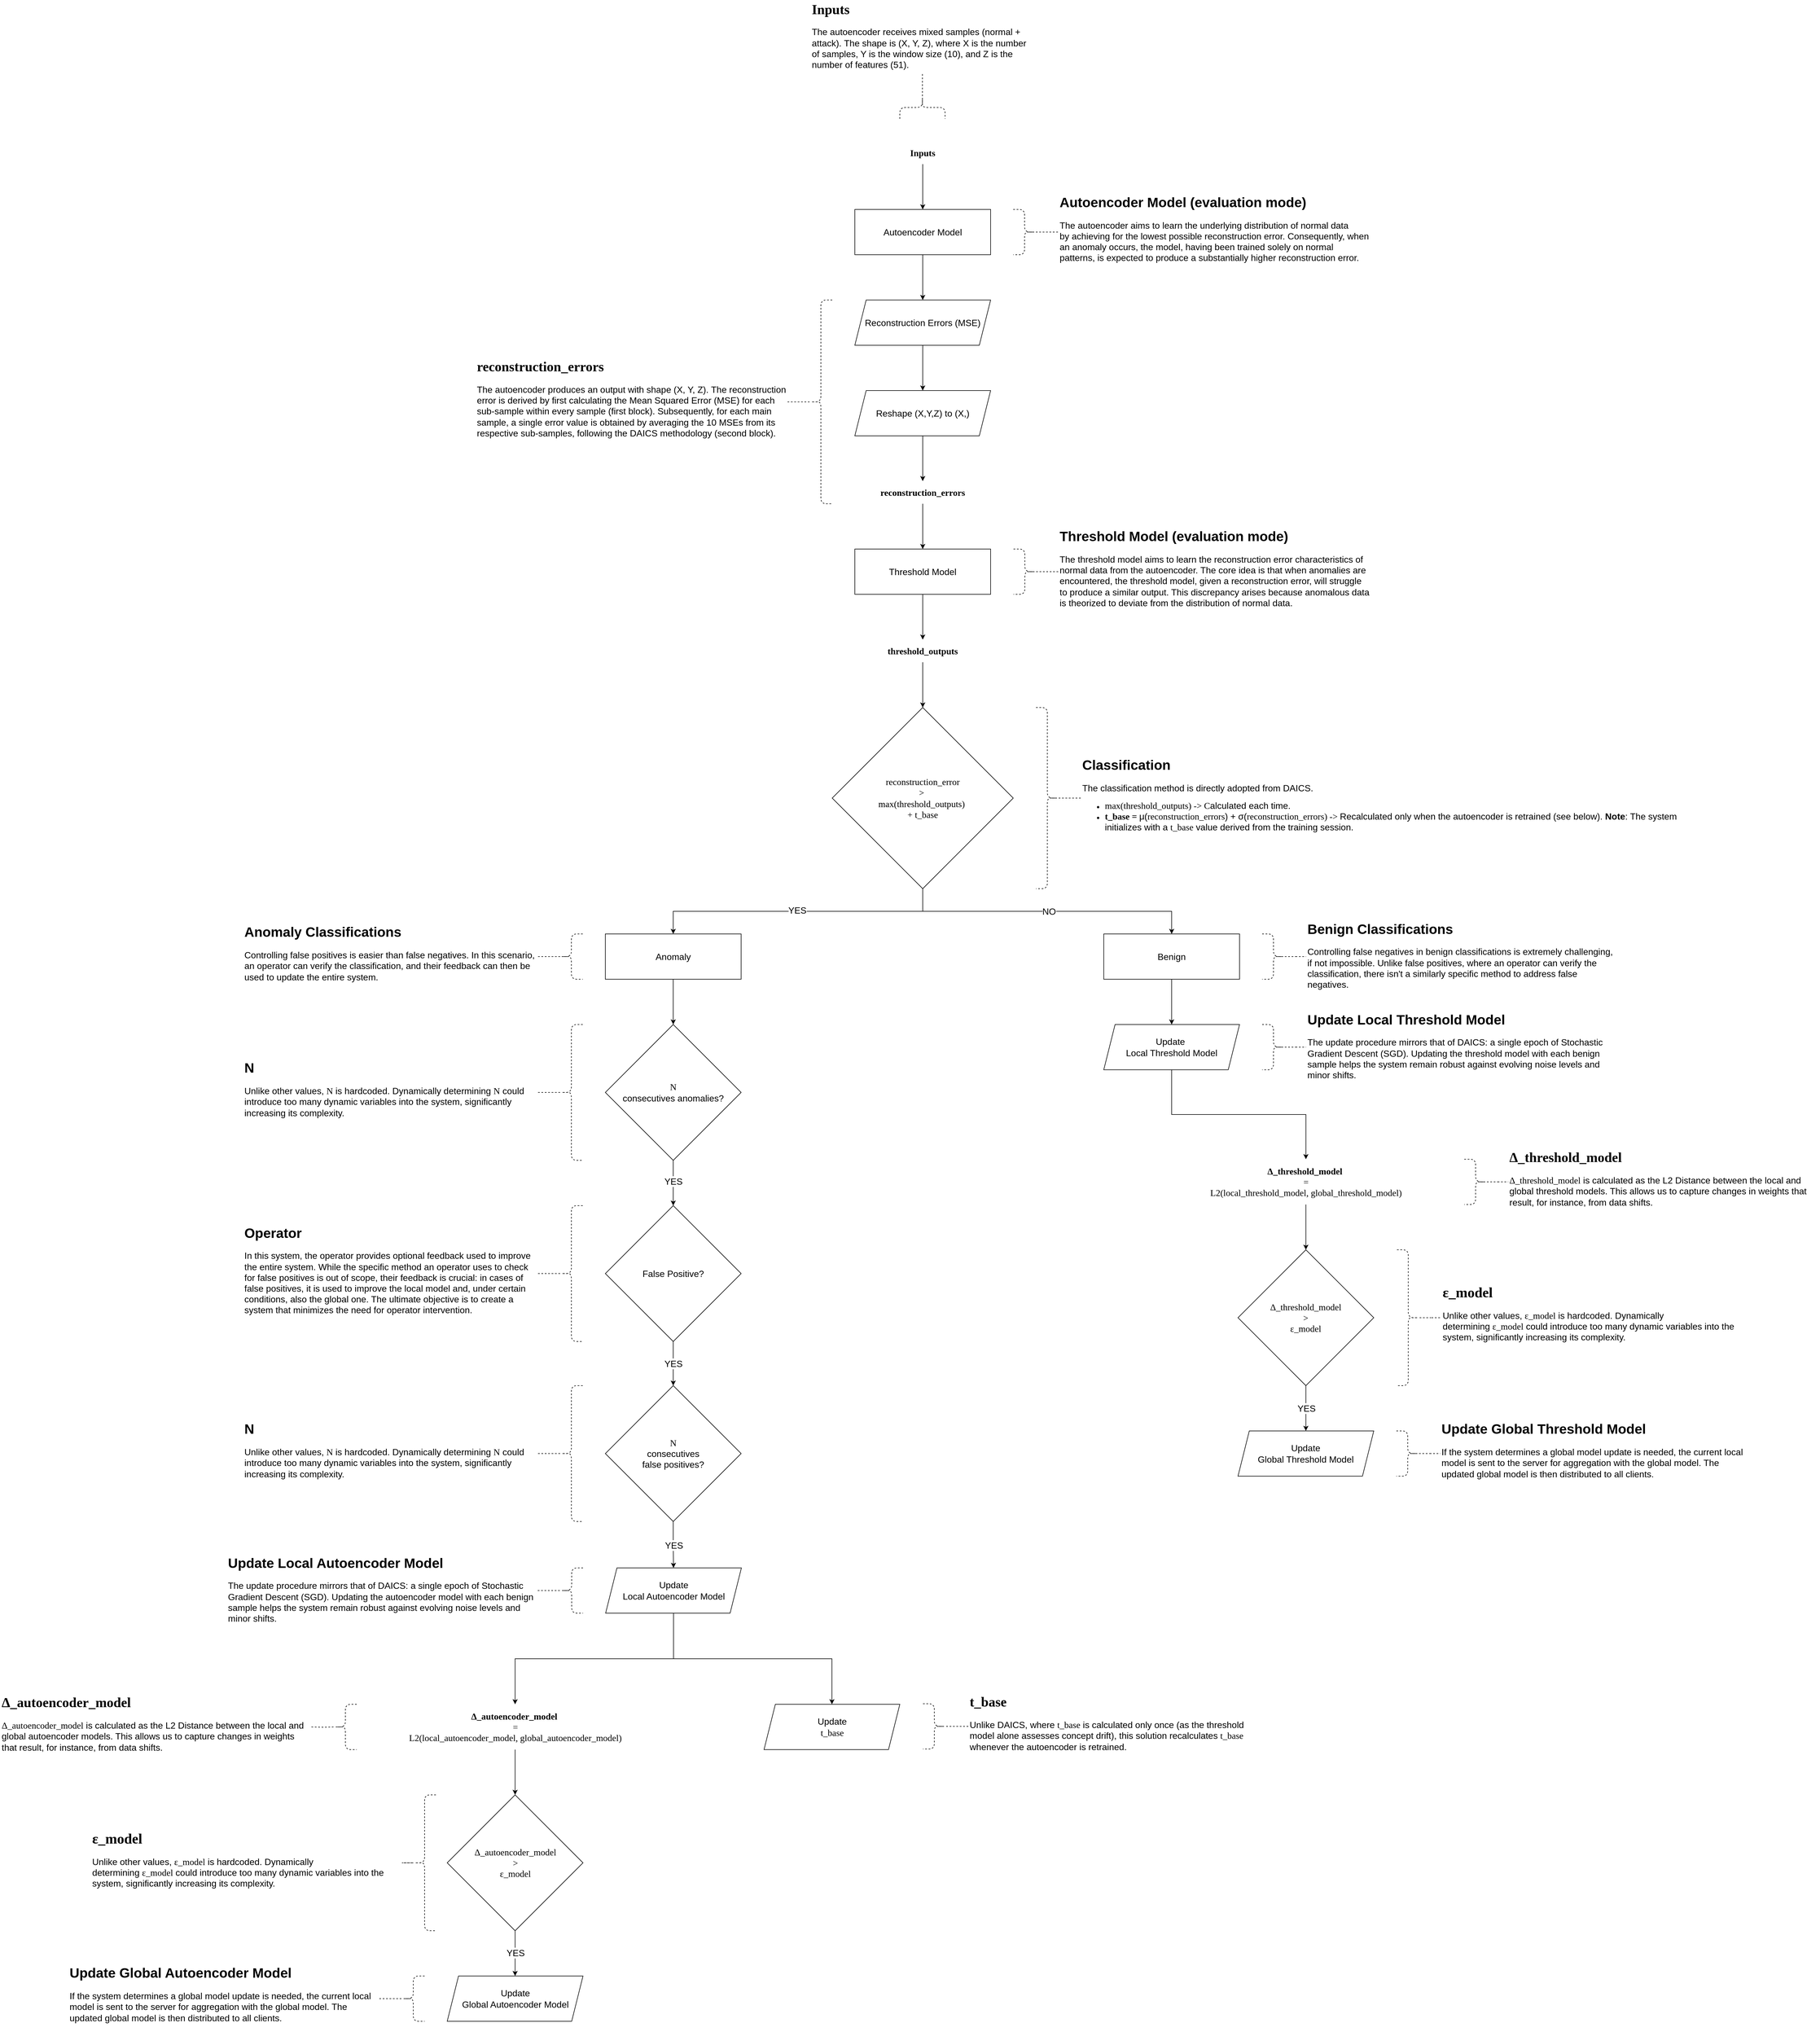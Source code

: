 <mxfile version="26.0.6">
  <diagram name="Page-1" id="iTcKblv_Ajy99_gno5pj">
    <mxGraphModel dx="7167" dy="2373" grid="1" gridSize="10" guides="1" tooltips="1" connect="1" arrows="1" fold="1" page="0" pageScale="1" pageWidth="850" pageHeight="1100" math="0" shadow="0">
      <root>
        <mxCell id="0" />
        <mxCell id="1" parent="0" />
        <mxCell id="DDEnpmRq-jySMfK6d3gm-47" value="" style="edgeStyle=orthogonalEdgeStyle;rounded=0;orthogonalLoop=1;jettySize=auto;html=1;" edge="1" parent="1" source="DDEnpmRq-jySMfK6d3gm-1" target="DDEnpmRq-jySMfK6d3gm-8">
          <mxGeometry relative="1" as="geometry" />
        </mxCell>
        <mxCell id="DDEnpmRq-jySMfK6d3gm-1" value="&lt;font style=&quot;font-size: 16px;&quot;&gt;Autoencoder Model&lt;/font&gt;" style="rounded=0;whiteSpace=wrap;html=1;" vertex="1" parent="1">
          <mxGeometry x="40" y="760" width="240" height="80" as="geometry" />
        </mxCell>
        <mxCell id="DDEnpmRq-jySMfK6d3gm-52" style="edgeStyle=orthogonalEdgeStyle;rounded=0;orthogonalLoop=1;jettySize=auto;html=1;exitX=0.5;exitY=1;exitDx=0;exitDy=0;entryX=0.5;entryY=0;entryDx=0;entryDy=0;" edge="1" parent="1" source="DDEnpmRq-jySMfK6d3gm-2" target="DDEnpmRq-jySMfK6d3gm-22">
          <mxGeometry relative="1" as="geometry" />
        </mxCell>
        <mxCell id="DDEnpmRq-jySMfK6d3gm-2" value="&lt;font style=&quot;font-size: 16px;&quot;&gt;Threshold Model&lt;/font&gt;" style="rounded=0;whiteSpace=wrap;html=1;" vertex="1" parent="1">
          <mxGeometry x="40" y="1360" width="240" height="80" as="geometry" />
        </mxCell>
        <mxCell id="DDEnpmRq-jySMfK6d3gm-3" value="&lt;h1 style=&quot;margin-top: 0px;&quot;&gt;&lt;b style=&quot;font-family: &amp;quot;Lucida Console&amp;quot;; text-align: center;&quot;&gt;&lt;font&gt;reconstruction_errors&lt;/font&gt;&lt;/b&gt;&lt;/h1&gt;&lt;p style=&quot;&quot;&gt;&lt;font style=&quot;font-size: 16px;&quot;&gt;The autoencoder produces an output with shape (X, Y, Z).&amp;nbsp;&lt;/font&gt;&lt;span style=&quot;font-size: 16px; background-color: transparent; color: light-dark(rgb(0, 0, 0), rgb(255, 255, 255));&quot;&gt;The reconstruction error is derived by first calculating the Mean Squared Error (MSE) for each sub-sample within every sample (first block). Subsequently, for each main sample, a single error value is obtained by averaging the 10 MSEs from its respective sub-samples, following the DAICS methodology (second block).&lt;/span&gt;&lt;/p&gt;" style="text;html=1;whiteSpace=wrap;overflow=hidden;rounded=0;verticalAlign=middle;" vertex="1" parent="1">
          <mxGeometry x="-630" y="980" width="550" height="240" as="geometry" />
        </mxCell>
        <mxCell id="DDEnpmRq-jySMfK6d3gm-5" value="&lt;h1 style=&quot;margin-top: 0px;&quot;&gt;Threshold Model (evaluation mode)&lt;/h1&gt;&lt;p style=&quot;&quot;&gt;&lt;font style=&quot;font-size: 16px;&quot;&gt;The threshold model aims to learn the reconstruction error characteristics of normal data from the autoencoder. The core idea is that when anomalies are encountered, the threshold model, given a reconstruction error, will struggle to produce a similar output. This discrepancy arises because anomalous data is theorized to deviate from the distribution of normal data.&lt;/font&gt;&lt;/p&gt;" style="text;html=1;whiteSpace=wrap;overflow=hidden;rounded=0;verticalAlign=middle;" vertex="1" parent="1">
          <mxGeometry x="400" y="1320" width="550" height="160" as="geometry" />
        </mxCell>
        <mxCell id="DDEnpmRq-jySMfK6d3gm-6" value="&lt;h1 style=&quot;margin-top: 0px;&quot;&gt;Autoencoder Model (evaluation mode)&lt;/h1&gt;&lt;p style=&quot;&quot;&gt;&lt;font style=&quot;font-size: 16px;&quot;&gt;The autoencoder aims to learn the underlying distribution of normal data by&amp;nbsp;&lt;/font&gt;&lt;span style=&quot;font-size: 16px; background-color: transparent; color: light-dark(rgb(0, 0, 0), rgb(255, 255, 255));&quot;&gt;achieving&lt;/span&gt;&lt;span style=&quot;font-size: 16px; background-color: transparent; color: light-dark(rgb(0, 0, 0), rgb(255, 255, 255));&quot;&gt;&amp;nbsp;for the lowest possible reconstruction error. Consequently, when an anomaly occurs, the model, having been trained solely on normal patterns, is expected to produce a substantially higher reconstruction error.&lt;/span&gt;&lt;/p&gt;" style="text;html=1;whiteSpace=wrap;overflow=hidden;rounded=0;verticalAlign=middle;" vertex="1" parent="1">
          <mxGeometry x="400" y="720" width="550" height="160" as="geometry" />
        </mxCell>
        <mxCell id="DDEnpmRq-jySMfK6d3gm-55" style="edgeStyle=orthogonalEdgeStyle;rounded=0;orthogonalLoop=1;jettySize=auto;html=1;exitX=0.5;exitY=1;exitDx=0;exitDy=0;entryX=0.5;entryY=0;entryDx=0;entryDy=0;" edge="1" parent="1" source="DDEnpmRq-jySMfK6d3gm-7" target="DDEnpmRq-jySMfK6d3gm-33">
          <mxGeometry relative="1" as="geometry" />
        </mxCell>
        <mxCell id="DDEnpmRq-jySMfK6d3gm-56" value="&lt;font style=&quot;font-size: 16px;&quot;&gt;YES&lt;/font&gt;" style="edgeLabel;html=1;align=center;verticalAlign=middle;resizable=0;points=[];" vertex="1" connectable="0" parent="DDEnpmRq-jySMfK6d3gm-55">
          <mxGeometry x="0.006" y="-2" relative="1" as="geometry">
            <mxPoint as="offset" />
          </mxGeometry>
        </mxCell>
        <mxCell id="DDEnpmRq-jySMfK6d3gm-57" style="edgeStyle=orthogonalEdgeStyle;rounded=0;orthogonalLoop=1;jettySize=auto;html=1;exitX=0.5;exitY=1;exitDx=0;exitDy=0;entryX=0.5;entryY=0;entryDx=0;entryDy=0;" edge="1" parent="1" source="DDEnpmRq-jySMfK6d3gm-7" target="DDEnpmRq-jySMfK6d3gm-32">
          <mxGeometry relative="1" as="geometry" />
        </mxCell>
        <mxCell id="DDEnpmRq-jySMfK6d3gm-59" value="&lt;font style=&quot;font-size: 16px;&quot;&gt;NO&lt;/font&gt;" style="edgeLabel;html=1;align=center;verticalAlign=middle;resizable=0;points=[];" vertex="1" connectable="0" parent="DDEnpmRq-jySMfK6d3gm-57">
          <mxGeometry x="0.011" relative="1" as="geometry">
            <mxPoint as="offset" />
          </mxGeometry>
        </mxCell>
        <mxCell id="DDEnpmRq-jySMfK6d3gm-7" value="&lt;font face=&quot;Lucida Console&quot; style=&quot;font-size: 16px;&quot;&gt;reconstruction_error&lt;/font&gt;&lt;div&gt;&lt;font face=&quot;Lucida Console&quot; style=&quot;font-size: 16px;&quot;&gt;&amp;gt;&amp;nbsp;&lt;/font&gt;&lt;/div&gt;&lt;div&gt;&lt;font face=&quot;Lucida Console&quot; style=&quot;font-size: 16px;&quot;&gt;max(threshold_outputs)&amp;nbsp;&lt;/font&gt;&lt;/div&gt;&lt;div&gt;&lt;font face=&quot;Lucida Console&quot; style=&quot;font-size: 16px;&quot;&gt;+ t_base&lt;/font&gt;&lt;/div&gt;" style="rhombus;whiteSpace=wrap;html=1;" vertex="1" parent="1">
          <mxGeometry y="1640" width="320" height="320" as="geometry" />
        </mxCell>
        <mxCell id="DDEnpmRq-jySMfK6d3gm-48" value="" style="edgeStyle=orthogonalEdgeStyle;rounded=0;orthogonalLoop=1;jettySize=auto;html=1;" edge="1" parent="1" source="DDEnpmRq-jySMfK6d3gm-8" target="DDEnpmRq-jySMfK6d3gm-19">
          <mxGeometry relative="1" as="geometry" />
        </mxCell>
        <mxCell id="DDEnpmRq-jySMfK6d3gm-8" value="&lt;font style=&quot;font-size: 16px;&quot;&gt;Reconstruction Errors (MSE)&lt;/font&gt;" style="shape=parallelogram;perimeter=parallelogramPerimeter;whiteSpace=wrap;html=1;fixedSize=1;" vertex="1" parent="1">
          <mxGeometry x="40" y="920" width="240" height="80" as="geometry" />
        </mxCell>
        <mxCell id="DDEnpmRq-jySMfK6d3gm-10" value="&lt;h1 style=&quot;margin-top: 0px;&quot;&gt;&lt;b style=&quot;font-family: &amp;quot;Lucida Console&amp;quot;; text-align: center;&quot;&gt;&lt;font&gt;Inputs&lt;/font&gt;&lt;/b&gt;&lt;/h1&gt;&lt;p style=&quot;&quot;&gt;&lt;font style=&quot;font-size: 16px;&quot;&gt;The autoencoder receives mixed samples (normal + attack).&amp;nbsp;&lt;/font&gt;&lt;span style=&quot;font-size: 16px; background-color: transparent; color: light-dark(rgb(0, 0, 0), rgb(255, 255, 255));&quot;&gt;The shape is (X, Y, Z), where X is the number of samples, Y is the window size (10), and Z is the number of features (51).&lt;/span&gt;&lt;/p&gt;" style="text;html=1;whiteSpace=wrap;overflow=hidden;rounded=0;verticalAlign=middle;" vertex="1" parent="1">
          <mxGeometry x="-38" y="390" width="395" height="129.87" as="geometry" />
        </mxCell>
        <mxCell id="DDEnpmRq-jySMfK6d3gm-46" value="" style="edgeStyle=orthogonalEdgeStyle;rounded=0;orthogonalLoop=1;jettySize=auto;html=1;" edge="1" parent="1" source="DDEnpmRq-jySMfK6d3gm-12" target="DDEnpmRq-jySMfK6d3gm-1">
          <mxGeometry relative="1" as="geometry" />
        </mxCell>
        <mxCell id="DDEnpmRq-jySMfK6d3gm-12" value="&lt;font face=&quot;Lucida Console&quot; style=&quot;font-size: 16px;&quot;&gt;&lt;b&gt;Inputs&lt;/b&gt;&lt;/font&gt;" style="text;html=1;align=center;verticalAlign=middle;whiteSpace=wrap;rounded=0;" vertex="1" parent="1">
          <mxGeometry x="40" y="640" width="240" height="40" as="geometry" />
        </mxCell>
        <mxCell id="DDEnpmRq-jySMfK6d3gm-49" value="" style="edgeStyle=orthogonalEdgeStyle;rounded=0;orthogonalLoop=1;jettySize=auto;html=1;" edge="1" parent="1" source="DDEnpmRq-jySMfK6d3gm-19" target="DDEnpmRq-jySMfK6d3gm-23">
          <mxGeometry relative="1" as="geometry" />
        </mxCell>
        <mxCell id="DDEnpmRq-jySMfK6d3gm-19" value="&lt;font style=&quot;font-size: 16px;&quot;&gt;Reshape (X,Y,Z) to (X,)&lt;/font&gt;" style="shape=parallelogram;perimeter=parallelogramPerimeter;whiteSpace=wrap;html=1;fixedSize=1;" vertex="1" parent="1">
          <mxGeometry x="40" y="1080" width="240" height="80" as="geometry" />
        </mxCell>
        <mxCell id="DDEnpmRq-jySMfK6d3gm-54" style="edgeStyle=orthogonalEdgeStyle;rounded=0;orthogonalLoop=1;jettySize=auto;html=1;exitX=0.5;exitY=1;exitDx=0;exitDy=0;" edge="1" parent="1" source="DDEnpmRq-jySMfK6d3gm-22">
          <mxGeometry relative="1" as="geometry">
            <mxPoint x="160" y="1640" as="targetPoint" />
          </mxGeometry>
        </mxCell>
        <mxCell id="DDEnpmRq-jySMfK6d3gm-22" value="&lt;font face=&quot;Lucida Console&quot; style=&quot;font-size: 16px;&quot;&gt;&lt;b&gt;threshold_outputs&lt;/b&gt;&lt;/font&gt;" style="text;html=1;align=center;verticalAlign=middle;whiteSpace=wrap;rounded=0;" vertex="1" parent="1">
          <mxGeometry x="40" y="1520" width="240" height="40" as="geometry" />
        </mxCell>
        <mxCell id="DDEnpmRq-jySMfK6d3gm-51" style="edgeStyle=orthogonalEdgeStyle;rounded=0;orthogonalLoop=1;jettySize=auto;html=1;exitX=0.5;exitY=1;exitDx=0;exitDy=0;entryX=0.5;entryY=0;entryDx=0;entryDy=0;" edge="1" parent="1" source="DDEnpmRq-jySMfK6d3gm-23" target="DDEnpmRq-jySMfK6d3gm-2">
          <mxGeometry relative="1" as="geometry" />
        </mxCell>
        <mxCell id="DDEnpmRq-jySMfK6d3gm-23" value="&lt;font face=&quot;Lucida Console&quot; style=&quot;font-size: 16px;&quot;&gt;&lt;b&gt;reconstruction_errors&lt;/b&gt;&lt;/font&gt;" style="text;html=1;align=center;verticalAlign=middle;whiteSpace=wrap;rounded=0;" vertex="1" parent="1">
          <mxGeometry x="40" y="1240" width="240" height="40" as="geometry" />
        </mxCell>
        <mxCell id="DDEnpmRq-jySMfK6d3gm-60" value="" style="edgeStyle=orthogonalEdgeStyle;rounded=0;orthogonalLoop=1;jettySize=auto;html=1;" edge="1" parent="1" source="DDEnpmRq-jySMfK6d3gm-32" target="DDEnpmRq-jySMfK6d3gm-42">
          <mxGeometry relative="1" as="geometry" />
        </mxCell>
        <mxCell id="DDEnpmRq-jySMfK6d3gm-32" value="&lt;font style=&quot;font-size: 16px;&quot;&gt;Benign&lt;/font&gt;" style="rounded=0;whiteSpace=wrap;html=1;" vertex="1" parent="1">
          <mxGeometry x="480" y="2040" width="240" height="80" as="geometry" />
        </mxCell>
        <mxCell id="DDEnpmRq-jySMfK6d3gm-68" value="" style="edgeStyle=orthogonalEdgeStyle;rounded=0;orthogonalLoop=1;jettySize=auto;html=1;" edge="1" parent="1" source="DDEnpmRq-jySMfK6d3gm-33" target="DDEnpmRq-jySMfK6d3gm-65">
          <mxGeometry relative="1" as="geometry" />
        </mxCell>
        <mxCell id="DDEnpmRq-jySMfK6d3gm-33" value="&lt;font style=&quot;font-size: 16px;&quot;&gt;Anomaly&lt;/font&gt;" style="rounded=0;whiteSpace=wrap;html=1;" vertex="1" parent="1">
          <mxGeometry x="-401" y="2040" width="240" height="80" as="geometry" />
        </mxCell>
        <mxCell id="DDEnpmRq-jySMfK6d3gm-63" value="" style="edgeStyle=orthogonalEdgeStyle;rounded=0;orthogonalLoop=1;jettySize=auto;html=1;" edge="1" parent="1" source="DDEnpmRq-jySMfK6d3gm-38" target="DDEnpmRq-jySMfK6d3gm-45">
          <mxGeometry relative="1" as="geometry" />
        </mxCell>
        <mxCell id="DDEnpmRq-jySMfK6d3gm-64" value="&lt;font style=&quot;font-size: 16px;&quot;&gt;YES&lt;/font&gt;" style="edgeLabel;html=1;align=center;verticalAlign=middle;resizable=0;points=[];" vertex="1" connectable="0" parent="DDEnpmRq-jySMfK6d3gm-63">
          <mxGeometry x="0.005" relative="1" as="geometry">
            <mxPoint as="offset" />
          </mxGeometry>
        </mxCell>
        <mxCell id="DDEnpmRq-jySMfK6d3gm-38" value="&lt;span style=&quot;font-size: 16px;&quot;&gt;&lt;font face=&quot;Lucida Console&quot;&gt;Δ_threshold_model&lt;/font&gt;&lt;/span&gt;&lt;div&gt;&lt;span style=&quot;font-size: 16px;&quot;&gt;&lt;font face=&quot;Lucida Console&quot;&gt;&amp;gt;&lt;/font&gt;&lt;/span&gt;&lt;div&gt;&lt;span style=&quot;font-size: 16px;&quot;&gt;&lt;font face=&quot;Lucida Console&quot;&gt;ε_model&lt;/font&gt;&lt;/span&gt;&lt;/div&gt;&lt;/div&gt;" style="rhombus;whiteSpace=wrap;html=1;" vertex="1" parent="1">
          <mxGeometry x="717.25" y="2598" width="240" height="240" as="geometry" />
        </mxCell>
        <mxCell id="DDEnpmRq-jySMfK6d3gm-61" value="" style="edgeStyle=orthogonalEdgeStyle;rounded=0;orthogonalLoop=1;jettySize=auto;html=1;" edge="1" parent="1" source="DDEnpmRq-jySMfK6d3gm-42" target="DDEnpmRq-jySMfK6d3gm-44">
          <mxGeometry relative="1" as="geometry" />
        </mxCell>
        <mxCell id="DDEnpmRq-jySMfK6d3gm-42" value="&lt;font style=&quot;font-size: 16px;&quot;&gt;Update&amp;nbsp;&lt;/font&gt;&lt;div&gt;&lt;font style=&quot;font-size: 16px;&quot;&gt;Local Threshold Model&lt;/font&gt;&lt;/div&gt;" style="shape=parallelogram;perimeter=parallelogramPerimeter;whiteSpace=wrap;html=1;fixedSize=1;" vertex="1" parent="1">
          <mxGeometry x="480" y="2200" width="240" height="80" as="geometry" />
        </mxCell>
        <mxCell id="DDEnpmRq-jySMfK6d3gm-62" value="" style="edgeStyle=orthogonalEdgeStyle;rounded=0;orthogonalLoop=1;jettySize=auto;html=1;" edge="1" parent="1" source="DDEnpmRq-jySMfK6d3gm-44" target="DDEnpmRq-jySMfK6d3gm-38">
          <mxGeometry relative="1" as="geometry" />
        </mxCell>
        <mxCell id="DDEnpmRq-jySMfK6d3gm-44" value="&lt;span style=&quot;font-family: &amp;quot;Lucida Console&amp;quot;; font-size: 16px;&quot;&gt;&lt;b&gt;Δ_threshold_model&lt;/b&gt;&amp;nbsp;&lt;/span&gt;&lt;div&gt;&lt;span style=&quot;font-family: &amp;quot;Lucida Console&amp;quot;; font-size: 16px;&quot;&gt;=&lt;/span&gt;&lt;/div&gt;&lt;div&gt;&lt;span style=&quot;font-family: &amp;quot;Lucida Console&amp;quot;; font-size: 16px;&quot;&gt;L2(local_threshold_model, global_threshold_model)&lt;/span&gt;&lt;/div&gt;" style="text;html=1;align=center;verticalAlign=middle;whiteSpace=wrap;rounded=0;" vertex="1" parent="1">
          <mxGeometry x="599.75" y="2438" width="475" height="80" as="geometry" />
        </mxCell>
        <mxCell id="DDEnpmRq-jySMfK6d3gm-45" value="&lt;font style=&quot;font-size: 16px;&quot;&gt;Update&lt;/font&gt;&lt;div&gt;&lt;font style=&quot;font-size: 16px;&quot;&gt;Global Threshold Model&lt;/font&gt;&lt;/div&gt;" style="shape=parallelogram;perimeter=parallelogramPerimeter;whiteSpace=wrap;html=1;fixedSize=1;" vertex="1" parent="1">
          <mxGeometry x="717.25" y="2918" width="240" height="80" as="geometry" />
        </mxCell>
        <mxCell id="DDEnpmRq-jySMfK6d3gm-69" value="" style="edgeStyle=orthogonalEdgeStyle;rounded=0;orthogonalLoop=1;jettySize=auto;html=1;" edge="1" parent="1" source="DDEnpmRq-jySMfK6d3gm-65" target="DDEnpmRq-jySMfK6d3gm-66">
          <mxGeometry relative="1" as="geometry" />
        </mxCell>
        <mxCell id="DDEnpmRq-jySMfK6d3gm-89" value="&lt;font style=&quot;font-size: 16px;&quot;&gt;YES&lt;/font&gt;" style="edgeLabel;html=1;align=center;verticalAlign=middle;resizable=0;points=[];" vertex="1" connectable="0" parent="DDEnpmRq-jySMfK6d3gm-69">
          <mxGeometry x="-0.09" relative="1" as="geometry">
            <mxPoint as="offset" />
          </mxGeometry>
        </mxCell>
        <mxCell id="DDEnpmRq-jySMfK6d3gm-65" value="&lt;span style=&quot;font-size: 16px;&quot;&gt;&lt;font face=&quot;Lucida Console&quot;&gt;N&lt;/font&gt;&lt;/span&gt;&lt;div&gt;&lt;span style=&quot;font-size: 16px;&quot;&gt;&lt;font face=&quot;Helvetica&quot;&gt;consecutives anomalies?&lt;/font&gt;&lt;/span&gt;&lt;/div&gt;" style="rhombus;whiteSpace=wrap;html=1;" vertex="1" parent="1">
          <mxGeometry x="-401" y="2200" width="240" height="240" as="geometry" />
        </mxCell>
        <mxCell id="DDEnpmRq-jySMfK6d3gm-199" value="" style="edgeStyle=orthogonalEdgeStyle;rounded=0;orthogonalLoop=1;jettySize=auto;html=1;" edge="1" parent="1" source="DDEnpmRq-jySMfK6d3gm-66" target="DDEnpmRq-jySMfK6d3gm-198">
          <mxGeometry relative="1" as="geometry" />
        </mxCell>
        <mxCell id="DDEnpmRq-jySMfK6d3gm-200" value="&lt;font style=&quot;font-size: 16px;&quot;&gt;YES&lt;/font&gt;" style="edgeLabel;html=1;align=center;verticalAlign=middle;resizable=0;points=[];" vertex="1" connectable="0" parent="DDEnpmRq-jySMfK6d3gm-199">
          <mxGeometry x="-0.006" relative="1" as="geometry">
            <mxPoint as="offset" />
          </mxGeometry>
        </mxCell>
        <mxCell id="DDEnpmRq-jySMfK6d3gm-66" value="&lt;span style=&quot;font-size: 16px;&quot;&gt;False Positive?&lt;/span&gt;" style="rhombus;whiteSpace=wrap;html=1;" vertex="1" parent="1">
          <mxGeometry x="-401" y="2520" width="240" height="240" as="geometry" />
        </mxCell>
        <mxCell id="DDEnpmRq-jySMfK6d3gm-79" value="" style="edgeStyle=orthogonalEdgeStyle;rounded=0;orthogonalLoop=1;jettySize=auto;html=1;dashed=1;endArrow=none;endFill=0;" edge="1" parent="1" source="DDEnpmRq-jySMfK6d3gm-67" target="DDEnpmRq-jySMfK6d3gm-70">
          <mxGeometry relative="1" as="geometry" />
        </mxCell>
        <mxCell id="DDEnpmRq-jySMfK6d3gm-67" value="" style="shape=curlyBracket;whiteSpace=wrap;html=1;rounded=1;labelPosition=left;verticalLabelPosition=middle;align=right;verticalAlign=middle;dashed=1;" vertex="1" parent="1">
          <mxGeometry x="-481" y="2520" width="40" height="240" as="geometry" />
        </mxCell>
        <mxCell id="DDEnpmRq-jySMfK6d3gm-70" value="&lt;h1 style=&quot;margin-top: 0px;&quot;&gt;Operator&lt;/h1&gt;&lt;p style=&quot;&quot;&gt;&lt;span style=&quot;font-size: 16px;&quot;&gt;In this system, the operator provides optional feedback used to improve the entire system. While the specific method an operator uses to check for false positives is out of scope, their feedback is crucial: in cases of false positives, it is used to improve the local model and, under certain conditions, also the global one. The ultimate objective is to create a system that minimizes the need for operator intervention.&lt;/span&gt;&lt;/p&gt;" style="text;html=1;align=left;verticalAlign=middle;whiteSpace=wrap;rounded=0;" vertex="1" parent="1">
          <mxGeometry x="-1041" y="2520" width="520" height="240" as="geometry" />
        </mxCell>
        <mxCell id="DDEnpmRq-jySMfK6d3gm-85" value="" style="edgeStyle=orthogonalEdgeStyle;rounded=0;orthogonalLoop=1;jettySize=auto;html=1;" edge="1" parent="1" source="DDEnpmRq-jySMfK6d3gm-71" target="DDEnpmRq-jySMfK6d3gm-81">
          <mxGeometry relative="1" as="geometry" />
        </mxCell>
        <mxCell id="DDEnpmRq-jySMfK6d3gm-190" style="edgeStyle=orthogonalEdgeStyle;rounded=0;orthogonalLoop=1;jettySize=auto;html=1;exitX=0.5;exitY=1;exitDx=0;exitDy=0;" edge="1" parent="1" source="DDEnpmRq-jySMfK6d3gm-71" target="DDEnpmRq-jySMfK6d3gm-191">
          <mxGeometry relative="1" as="geometry">
            <mxPoint x="-0.5" y="3401" as="targetPoint" />
          </mxGeometry>
        </mxCell>
        <mxCell id="DDEnpmRq-jySMfK6d3gm-71" value="&lt;font style=&quot;font-size: 16px;&quot;&gt;Update&lt;/font&gt;&lt;div&gt;&lt;font style=&quot;font-size: 16px;&quot;&gt;Local Autoencoder Model&lt;/font&gt;&lt;/div&gt;" style="shape=parallelogram;perimeter=parallelogramPerimeter;whiteSpace=wrap;html=1;fixedSize=1;" vertex="1" parent="1">
          <mxGeometry x="-400.5" y="3160" width="240" height="80" as="geometry" />
        </mxCell>
        <mxCell id="DDEnpmRq-jySMfK6d3gm-76" value="" style="edgeStyle=orthogonalEdgeStyle;rounded=0;orthogonalLoop=1;jettySize=auto;html=1;strokeColor=default;dashed=1;endArrow=none;endFill=0;" edge="1" parent="1" source="DDEnpmRq-jySMfK6d3gm-72" target="DDEnpmRq-jySMfK6d3gm-3">
          <mxGeometry relative="1" as="geometry" />
        </mxCell>
        <mxCell id="DDEnpmRq-jySMfK6d3gm-72" value="" style="shape=curlyBracket;whiteSpace=wrap;html=1;rounded=1;labelPosition=left;verticalLabelPosition=middle;align=right;verticalAlign=middle;dashed=1;" vertex="1" parent="1">
          <mxGeometry x="-40" y="920" width="40" height="360" as="geometry" />
        </mxCell>
        <mxCell id="DDEnpmRq-jySMfK6d3gm-77" value="" style="edgeStyle=orthogonalEdgeStyle;rounded=0;orthogonalLoop=1;jettySize=auto;html=1;endArrow=none;endFill=0;dashed=1;" edge="1" parent="1" source="DDEnpmRq-jySMfK6d3gm-73" target="DDEnpmRq-jySMfK6d3gm-6">
          <mxGeometry relative="1" as="geometry" />
        </mxCell>
        <mxCell id="DDEnpmRq-jySMfK6d3gm-73" value="" style="shape=curlyBracket;whiteSpace=wrap;html=1;rounded=1;flipH=1;labelPosition=right;verticalLabelPosition=middle;align=left;verticalAlign=middle;dashed=1;" vertex="1" parent="1">
          <mxGeometry x="320" y="760" width="40" height="80" as="geometry" />
        </mxCell>
        <mxCell id="DDEnpmRq-jySMfK6d3gm-78" value="" style="edgeStyle=orthogonalEdgeStyle;rounded=0;orthogonalLoop=1;jettySize=auto;html=1;dashed=1;endArrow=none;endFill=0;" edge="1" parent="1" source="DDEnpmRq-jySMfK6d3gm-74" target="DDEnpmRq-jySMfK6d3gm-5">
          <mxGeometry relative="1" as="geometry" />
        </mxCell>
        <mxCell id="DDEnpmRq-jySMfK6d3gm-74" value="" style="shape=curlyBracket;whiteSpace=wrap;html=1;rounded=1;flipH=1;labelPosition=right;verticalLabelPosition=middle;align=left;verticalAlign=middle;dashed=1;" vertex="1" parent="1">
          <mxGeometry x="320.5" y="1360" width="40" height="80" as="geometry" />
        </mxCell>
        <mxCell id="DDEnpmRq-jySMfK6d3gm-80" value="" style="edgeStyle=orthogonalEdgeStyle;rounded=0;orthogonalLoop=1;jettySize=auto;html=1;endArrow=none;endFill=0;dashed=1;" edge="1" parent="1" source="DDEnpmRq-jySMfK6d3gm-75" target="DDEnpmRq-jySMfK6d3gm-10">
          <mxGeometry relative="1" as="geometry" />
        </mxCell>
        <mxCell id="DDEnpmRq-jySMfK6d3gm-75" value="" style="shape=curlyBracket;whiteSpace=wrap;html=1;rounded=1;flipH=1;labelPosition=right;verticalLabelPosition=middle;align=left;verticalAlign=middle;direction=south;dashed=1;" vertex="1" parent="1">
          <mxGeometry x="119.5" y="559.87" width="80" height="40" as="geometry" />
        </mxCell>
        <mxCell id="DDEnpmRq-jySMfK6d3gm-86" value="" style="edgeStyle=orthogonalEdgeStyle;rounded=0;orthogonalLoop=1;jettySize=auto;html=1;" edge="1" parent="1" source="DDEnpmRq-jySMfK6d3gm-81" target="DDEnpmRq-jySMfK6d3gm-82">
          <mxGeometry relative="1" as="geometry" />
        </mxCell>
        <mxCell id="DDEnpmRq-jySMfK6d3gm-81" value="&lt;span style=&quot;font-family: &amp;quot;Lucida Console&amp;quot;; font-size: 16px;&quot;&gt;&lt;b&gt;Δ_autoencoder_model&lt;/b&gt;&amp;nbsp;&lt;/span&gt;&lt;div&gt;&lt;span style=&quot;font-family: &amp;quot;Lucida Console&amp;quot;; font-size: 16px;&quot;&gt;=&lt;/span&gt;&lt;/div&gt;&lt;div&gt;&lt;span style=&quot;font-family: &amp;quot;Lucida Console&amp;quot;; font-size: 16px;&quot;&gt;L2(local_autoencoder_model, global_autoencoder_model)&lt;/span&gt;&lt;/div&gt;" style="text;html=1;align=center;verticalAlign=middle;whiteSpace=wrap;rounded=0;" vertex="1" parent="1">
          <mxGeometry x="-840.5" y="3401" width="560" height="80" as="geometry" />
        </mxCell>
        <mxCell id="DDEnpmRq-jySMfK6d3gm-87" value="" style="edgeStyle=orthogonalEdgeStyle;rounded=0;orthogonalLoop=1;jettySize=auto;html=1;" edge="1" parent="1" source="DDEnpmRq-jySMfK6d3gm-82" target="DDEnpmRq-jySMfK6d3gm-83">
          <mxGeometry relative="1" as="geometry" />
        </mxCell>
        <mxCell id="DDEnpmRq-jySMfK6d3gm-88" value="&lt;font style=&quot;font-size: 16px;&quot;&gt;YES&lt;/font&gt;" style="edgeLabel;html=1;align=center;verticalAlign=middle;resizable=0;points=[];" vertex="1" connectable="0" parent="DDEnpmRq-jySMfK6d3gm-87">
          <mxGeometry x="-0.019" relative="1" as="geometry">
            <mxPoint as="offset" />
          </mxGeometry>
        </mxCell>
        <mxCell id="DDEnpmRq-jySMfK6d3gm-82" value="&lt;span style=&quot;font-size: 16px;&quot;&gt;&lt;font face=&quot;Lucida Console&quot;&gt;Δ_autoencoder_model&lt;/font&gt;&lt;/span&gt;&lt;div&gt;&lt;span style=&quot;font-size: 16px;&quot;&gt;&lt;font face=&quot;Lucida Console&quot;&gt;&amp;gt;&lt;/font&gt;&lt;/span&gt;&lt;div&gt;&lt;span style=&quot;font-size: 16px;&quot;&gt;&lt;font face=&quot;Lucida Console&quot;&gt;ε_model&lt;/font&gt;&lt;/span&gt;&lt;/div&gt;&lt;/div&gt;" style="rhombus;whiteSpace=wrap;html=1;" vertex="1" parent="1">
          <mxGeometry x="-680.5" y="3561" width="240" height="240" as="geometry" />
        </mxCell>
        <mxCell id="DDEnpmRq-jySMfK6d3gm-83" value="&lt;font style=&quot;font-size: 16px;&quot;&gt;Update&lt;/font&gt;&lt;div&gt;&lt;font style=&quot;font-size: 16px;&quot;&gt;Global Autoencoder Model&lt;/font&gt;&lt;/div&gt;" style="shape=parallelogram;perimeter=parallelogramPerimeter;whiteSpace=wrap;html=1;fixedSize=1;" vertex="1" parent="1">
          <mxGeometry x="-680.5" y="3881" width="240" height="80" as="geometry" />
        </mxCell>
        <mxCell id="DDEnpmRq-jySMfK6d3gm-98" value="&lt;h1 style=&quot;margin-top: 0px;&quot;&gt;Benign Classifications&lt;/h1&gt;&lt;p style=&quot;&quot;&gt;&lt;font style=&quot;font-size: 16px;&quot;&gt;Controlling false negatives in benign classifications is extremely challenging, if not impossible. Unlike false positives, where an operator can verify the classification, there isn&#39;t a similarly specific method to address false negatives.&lt;/font&gt;&lt;/p&gt;" style="text;html=1;whiteSpace=wrap;overflow=hidden;rounded=0;verticalAlign=middle;align=left;" vertex="1" parent="1">
          <mxGeometry x="837.5" y="2015" width="550" height="130" as="geometry" />
        </mxCell>
        <mxCell id="DDEnpmRq-jySMfK6d3gm-99" value="" style="edgeStyle=orthogonalEdgeStyle;rounded=0;orthogonalLoop=1;jettySize=auto;html=1;dashed=1;endArrow=none;endFill=0;" edge="1" parent="1" source="DDEnpmRq-jySMfK6d3gm-100" target="DDEnpmRq-jySMfK6d3gm-98">
          <mxGeometry relative="1" as="geometry" />
        </mxCell>
        <mxCell id="DDEnpmRq-jySMfK6d3gm-100" value="" style="shape=curlyBracket;whiteSpace=wrap;html=1;rounded=1;flipH=1;labelPosition=right;verticalLabelPosition=middle;align=left;verticalAlign=middle;dashed=1;" vertex="1" parent="1">
          <mxGeometry x="760" y="2040" width="40" height="80" as="geometry" />
        </mxCell>
        <mxCell id="DDEnpmRq-jySMfK6d3gm-101" value="&lt;h1 style=&quot;margin-top: 0px;&quot;&gt;N&lt;/h1&gt;&lt;p style=&quot;&quot;&gt;&lt;span style=&quot;font-size: 16px;&quot;&gt;Unlike other values, &lt;font style=&quot;color: light-dark(rgb(0, 0, 0), rgb(255, 102, 102));&quot; face=&quot;Lucida Console&quot;&gt;N&lt;/font&gt; is hardcoded. Dynamically determining &lt;font style=&quot;color: light-dark(rgb(0, 0, 0), rgb(255, 102, 102));&quot; face=&quot;Lucida Console&quot;&gt;N&lt;/font&gt; could introduce too many dynamic variables into the system, significantly increasing its complexity.&lt;/span&gt;&lt;/p&gt;" style="text;html=1;whiteSpace=wrap;overflow=hidden;rounded=0;verticalAlign=middle;" vertex="1" parent="1">
          <mxGeometry x="-1041" y="2240" width="520" height="160" as="geometry" />
        </mxCell>
        <mxCell id="DDEnpmRq-jySMfK6d3gm-102" value="" style="edgeStyle=orthogonalEdgeStyle;rounded=0;orthogonalLoop=1;jettySize=auto;html=1;strokeColor=default;dashed=1;endArrow=none;endFill=0;" edge="1" parent="1" source="DDEnpmRq-jySMfK6d3gm-103" target="DDEnpmRq-jySMfK6d3gm-101">
          <mxGeometry relative="1" as="geometry" />
        </mxCell>
        <mxCell id="DDEnpmRq-jySMfK6d3gm-103" value="" style="shape=curlyBracket;whiteSpace=wrap;html=1;rounded=1;labelPosition=left;verticalLabelPosition=middle;align=right;verticalAlign=middle;dashed=1;" vertex="1" parent="1">
          <mxGeometry x="-481" y="2200" width="40" height="240" as="geometry" />
        </mxCell>
        <mxCell id="DDEnpmRq-jySMfK6d3gm-104" value="&lt;h1 style=&quot;margin-top: 0px;&quot;&gt;Anomaly Classifications&lt;/h1&gt;&lt;p style=&quot;&quot;&gt;&lt;span style=&quot;font-size: 16px;&quot;&gt;Controlling false positives is easier than false negatives. In this scenario, an operator can verify the classification, and their feedback can then be used to update the entire system.&lt;/span&gt;&lt;/p&gt;" style="text;html=1;whiteSpace=wrap;overflow=hidden;rounded=0;verticalAlign=middle;" vertex="1" parent="1">
          <mxGeometry x="-1041" y="2000" width="520" height="160" as="geometry" />
        </mxCell>
        <mxCell id="DDEnpmRq-jySMfK6d3gm-105" value="" style="edgeStyle=orthogonalEdgeStyle;rounded=0;orthogonalLoop=1;jettySize=auto;html=1;strokeColor=default;dashed=1;endArrow=none;endFill=0;" edge="1" parent="1" source="DDEnpmRq-jySMfK6d3gm-106" target="DDEnpmRq-jySMfK6d3gm-104">
          <mxGeometry relative="1" as="geometry" />
        </mxCell>
        <mxCell id="DDEnpmRq-jySMfK6d3gm-106" value="" style="shape=curlyBracket;whiteSpace=wrap;html=1;rounded=1;labelPosition=left;verticalLabelPosition=middle;align=right;verticalAlign=middle;dashed=1;" vertex="1" parent="1">
          <mxGeometry x="-481" y="2040" width="40" height="80" as="geometry" />
        </mxCell>
        <mxCell id="DDEnpmRq-jySMfK6d3gm-107" value="&lt;h1 style=&quot;margin-top: 0px;&quot;&gt;Classification&lt;/h1&gt;&lt;p style=&quot;&quot;&gt;&lt;font style=&quot;font-size: 16px;&quot;&gt;The classification method is directly adopted from DAICS.&lt;/font&gt;&lt;/p&gt;&lt;p style=&quot;&quot;&gt;&lt;/p&gt;&lt;ul&gt;&lt;li&gt;&lt;font style=&quot;font-size: 16px;&quot;&gt;&lt;span style=&quot;font-family: &amp;quot;Lucida Console&amp;quot;; text-align: center;&quot;&gt;&lt;font style=&quot;color: light-dark(rgb(0, 0, 0), rgb(255, 102, 102));&quot;&gt;max(threshold_outputs)&lt;/font&gt; -&amp;gt; C&lt;/span&gt;&lt;span style=&quot;text-align: center;&quot;&gt;&lt;font face=&quot;Helvetica&quot;&gt;alculated each time.&lt;/font&gt;&lt;/span&gt;&lt;/font&gt;&lt;/li&gt;&lt;li style=&quot;text-align: left;&quot;&gt;&lt;font style=&quot;font-size: 16px;&quot;&gt;&lt;font style=&quot;color: light-dark(rgb(0, 0, 0), rgb(255, 102, 102));&quot;&gt;&lt;font style=&quot;text-align: center;&quot; face=&quot;Lucida Console&quot;&gt;&lt;b&gt;t_base&amp;nbsp;&lt;/b&gt;&lt;/font&gt;&lt;b style=&quot;text-align: center; background-color: transparent; font-family: &amp;quot;Lucida Console&amp;quot;;&quot;&gt;=&amp;nbsp;&lt;/b&gt;&lt;span style=&quot;text-align: center; background-color: transparent;&quot;&gt;μ(&lt;/span&gt;&lt;span style=&quot;text-align: center; background-color: transparent; font-family: &amp;quot;Lucida Console&amp;quot;;&quot;&gt;reconstruction_errors&lt;/span&gt;&lt;span style=&quot;text-align: center; background-color: transparent;&quot;&gt;)&amp;nbsp;&lt;/span&gt;&lt;span style=&quot;text-align: center; background-color: transparent;&quot;&gt;+&amp;nbsp;&lt;/span&gt;&lt;span style=&quot;text-align: center; background-color: transparent;&quot;&gt;σ(&lt;/span&gt;&lt;span style=&quot;text-align: center; background-color: transparent; font-family: &amp;quot;Lucida Console&amp;quot;;&quot;&gt;reconstruction_errors)&lt;/span&gt;&lt;/font&gt;&lt;span style=&quot;color: light-dark(rgb(0, 0, 0), rgb(255, 255, 255)); text-align: center; background-color: transparent; font-family: &amp;quot;Lucida Console&amp;quot;;&quot;&gt; &lt;/span&gt;&lt;span style=&quot;color: light-dark(rgb(0, 0, 0), rgb(255, 255, 255)); text-align: center; background-color: transparent;&quot;&gt;&lt;font face=&quot;Lucida Console&quot;&gt;-&amp;gt;&amp;nbsp;&lt;/font&gt;&lt;/span&gt;&lt;/font&gt;&lt;span style=&quot;font-size: 16px;&quot;&gt;Recalculated only when the autoencoder is retrained (see below).&amp;nbsp;&lt;b&gt;Note&lt;/b&gt;: The system initializes with a &lt;font style=&quot;color: light-dark(rgb(0, 0, 0), rgb(255, 102, 102));&quot; face=&quot;Lucida Console&quot;&gt;t_base&lt;/font&gt; value derived from the training session.&lt;/span&gt;&lt;/li&gt;&lt;/ul&gt;&lt;p&gt;&lt;/p&gt;" style="text;html=1;whiteSpace=wrap;overflow=hidden;rounded=0;verticalAlign=middle;align=left;" vertex="1" parent="1">
          <mxGeometry x="439.75" y="1720" width="1100.25" height="160" as="geometry" />
        </mxCell>
        <mxCell id="DDEnpmRq-jySMfK6d3gm-108" value="" style="edgeStyle=orthogonalEdgeStyle;rounded=0;orthogonalLoop=1;jettySize=auto;html=1;dashed=1;endArrow=none;endFill=0;" edge="1" parent="1" source="DDEnpmRq-jySMfK6d3gm-109" target="DDEnpmRq-jySMfK6d3gm-107">
          <mxGeometry relative="1" as="geometry" />
        </mxCell>
        <mxCell id="DDEnpmRq-jySMfK6d3gm-109" value="" style="shape=curlyBracket;whiteSpace=wrap;html=1;rounded=1;flipH=1;labelPosition=right;verticalLabelPosition=middle;align=left;verticalAlign=middle;dashed=1;" vertex="1" parent="1">
          <mxGeometry x="360.25" y="1640" width="40" height="320" as="geometry" />
        </mxCell>
        <mxCell id="DDEnpmRq-jySMfK6d3gm-110" value="&lt;h1 style=&quot;margin-top: 0px;&quot;&gt;Update Local Threshold Model&lt;/h1&gt;&lt;p style=&quot;&quot;&gt;&lt;font style=&quot;font-size: 16px;&quot;&gt;The update procedure mirrors that of DAICS: a single epoch of Stochastic Gradient Descent (SGD). Updating the threshold model with each benign sample helps the system remain robust against evolving noise levels and minor shifts.&lt;/font&gt;&lt;/p&gt;" style="text;html=1;whiteSpace=wrap;overflow=hidden;rounded=0;verticalAlign=middle;align=left;" vertex="1" parent="1">
          <mxGeometry x="837.5" y="2175" width="550" height="130" as="geometry" />
        </mxCell>
        <mxCell id="DDEnpmRq-jySMfK6d3gm-111" value="" style="edgeStyle=orthogonalEdgeStyle;rounded=0;orthogonalLoop=1;jettySize=auto;html=1;dashed=1;endArrow=none;endFill=0;" edge="1" parent="1" source="DDEnpmRq-jySMfK6d3gm-112" target="DDEnpmRq-jySMfK6d3gm-110">
          <mxGeometry relative="1" as="geometry" />
        </mxCell>
        <mxCell id="DDEnpmRq-jySMfK6d3gm-112" value="" style="shape=curlyBracket;whiteSpace=wrap;html=1;rounded=1;flipH=1;labelPosition=right;verticalLabelPosition=middle;align=left;verticalAlign=middle;dashed=1;" vertex="1" parent="1">
          <mxGeometry x="760" y="2200" width="40" height="80" as="geometry" />
        </mxCell>
        <mxCell id="DDEnpmRq-jySMfK6d3gm-113" value="&lt;h1 style=&quot;margin-top: 0px;&quot;&gt;&lt;b style=&quot;font-family: &amp;quot;Lucida Console&amp;quot;; text-align: center;&quot;&gt;&lt;font&gt;Δ_threshold_model&lt;/font&gt;&lt;/b&gt;&lt;/h1&gt;&lt;p style=&quot;&quot;&gt;&lt;font style=&quot;font-size: 16px;&quot;&gt;&lt;font style=&quot;color: light-dark(rgb(0, 0, 0), rgb(255, 102, 102));&quot; face=&quot;Lucida Console&quot;&gt;Δ_threshold_model&lt;/font&gt; is calculated as the L2 Distance between the local and global threshold models. This allows us to capture changes in weights that result, for instance, from data shifts.&lt;/font&gt;&lt;/p&gt;" style="text;html=1;whiteSpace=wrap;overflow=hidden;rounded=0;verticalAlign=middle;align=left;" vertex="1" parent="1">
          <mxGeometry x="1194.75" y="2413" width="550" height="130" as="geometry" />
        </mxCell>
        <mxCell id="DDEnpmRq-jySMfK6d3gm-114" value="" style="edgeStyle=orthogonalEdgeStyle;rounded=0;orthogonalLoop=1;jettySize=auto;html=1;dashed=1;endArrow=none;endFill=0;" edge="1" parent="1" source="DDEnpmRq-jySMfK6d3gm-115" target="DDEnpmRq-jySMfK6d3gm-113">
          <mxGeometry relative="1" as="geometry" />
        </mxCell>
        <mxCell id="DDEnpmRq-jySMfK6d3gm-115" value="" style="shape=curlyBracket;whiteSpace=wrap;html=1;rounded=1;flipH=1;labelPosition=right;verticalLabelPosition=middle;align=left;verticalAlign=middle;dashed=1;" vertex="1" parent="1">
          <mxGeometry x="1117.25" y="2438" width="40" height="80" as="geometry" />
        </mxCell>
        <mxCell id="DDEnpmRq-jySMfK6d3gm-116" value="&lt;h1 style=&quot;margin-top: 0px;&quot;&gt;&lt;span style=&quot;font-family: &amp;quot;Lucida Console&amp;quot;; text-align: center;&quot;&gt;&lt;font style=&quot;font-size: 25px;&quot;&gt;ε_model&lt;/font&gt;&lt;/span&gt;&lt;/h1&gt;&lt;h1 style=&quot;margin-top: 0px;&quot;&gt;&lt;p style=&quot;font-size: 12px; font-weight: 400;&quot;&gt;&lt;span style=&quot;font-size: 16px; text-align: center;&quot;&gt;&lt;font face=&quot;Helvetica&quot;&gt;Unlike other values,&amp;nbsp;&lt;/font&gt;&lt;font style=&quot;color: light-dark(rgb(0, 0, 0), rgb(255, 102, 102));&quot; face=&quot;Lucida Console&quot;&gt;ε_model&lt;/font&gt;&lt;font face=&quot;Helvetica&quot;&gt;&amp;nbsp;is hardcoded. Dynamically determining&amp;nbsp;&lt;/font&gt;&lt;/span&gt;&lt;span style=&quot;font-size: 16px; text-align: center; background-color: transparent;&quot;&gt;&lt;font style=&quot;color: light-dark(rgb(0, 0, 0), rgb(255, 102, 102));&quot; face=&quot;Lucida Console&quot;&gt;ε_model&lt;/font&gt;&lt;/span&gt;&lt;span style=&quot;font-size: 16px; text-align: center; background-color: transparent; color: light-dark(rgb(0, 0, 0), rgb(255, 255, 255));&quot;&gt;&amp;nbsp;could introduce too many dynamic variables into the system, significantly increasing its complexity.&lt;/span&gt;&lt;/p&gt;&lt;/h1&gt;" style="text;html=1;whiteSpace=wrap;overflow=hidden;rounded=0;verticalAlign=middle;align=left;" vertex="1" parent="1">
          <mxGeometry x="1076.75" y="2653" width="550" height="130" as="geometry" />
        </mxCell>
        <mxCell id="DDEnpmRq-jySMfK6d3gm-117" value="" style="edgeStyle=orthogonalEdgeStyle;rounded=0;orthogonalLoop=1;jettySize=auto;html=1;dashed=1;endArrow=none;endFill=0;" edge="1" parent="1" source="DDEnpmRq-jySMfK6d3gm-118" target="DDEnpmRq-jySMfK6d3gm-116">
          <mxGeometry relative="1" as="geometry" />
        </mxCell>
        <mxCell id="DDEnpmRq-jySMfK6d3gm-118" value="" style="shape=curlyBracket;whiteSpace=wrap;html=1;rounded=1;flipH=1;labelPosition=right;verticalLabelPosition=middle;align=left;verticalAlign=middle;dashed=1;" vertex="1" parent="1">
          <mxGeometry x="998.25" y="2598" width="40" height="240" as="geometry" />
        </mxCell>
        <mxCell id="DDEnpmRq-jySMfK6d3gm-119" value="&lt;h1 style=&quot;margin-top: 0px;&quot;&gt;Update Global Threshold Model&lt;/h1&gt;&lt;p style=&quot;&quot;&gt;&lt;font style=&quot;font-size: 16px;&quot;&gt;If the system determines a global model update is needed, the current local model is sent to the server for aggregation with the global model. The updated global model is then distributed to all clients.&lt;/font&gt;&lt;/p&gt;" style="text;html=1;whiteSpace=wrap;overflow=hidden;rounded=0;verticalAlign=middle;align=left;" vertex="1" parent="1">
          <mxGeometry x="1074.75" y="2893" width="550" height="130" as="geometry" />
        </mxCell>
        <mxCell id="DDEnpmRq-jySMfK6d3gm-120" value="" style="edgeStyle=orthogonalEdgeStyle;rounded=0;orthogonalLoop=1;jettySize=auto;html=1;dashed=1;endArrow=none;endFill=0;" edge="1" parent="1" source="DDEnpmRq-jySMfK6d3gm-121" target="DDEnpmRq-jySMfK6d3gm-119">
          <mxGeometry relative="1" as="geometry" />
        </mxCell>
        <mxCell id="DDEnpmRq-jySMfK6d3gm-121" value="" style="shape=curlyBracket;whiteSpace=wrap;html=1;rounded=1;flipH=1;labelPosition=right;verticalLabelPosition=middle;align=left;verticalAlign=middle;dashed=1;" vertex="1" parent="1">
          <mxGeometry x="997.25" y="2918" width="40" height="80" as="geometry" />
        </mxCell>
        <mxCell id="DDEnpmRq-jySMfK6d3gm-124" value="" style="edgeStyle=orthogonalEdgeStyle;rounded=0;orthogonalLoop=1;jettySize=auto;html=1;dashed=1;endArrow=none;endFill=0;" edge="1" parent="1" target="DDEnpmRq-jySMfK6d3gm-123">
          <mxGeometry relative="1" as="geometry">
            <mxPoint x="-920.5" y="3441" as="sourcePoint" />
          </mxGeometry>
        </mxCell>
        <mxCell id="DDEnpmRq-jySMfK6d3gm-122" value="&lt;h1 style=&quot;margin-top: 0px;&quot;&gt;&lt;b style=&quot;font-family: &amp;quot;Lucida Console&amp;quot;; text-align: center;&quot;&gt;&lt;font&gt;Δ_autoencoder_model&lt;/font&gt;&lt;/b&gt;&lt;/h1&gt;&lt;p style=&quot;&quot;&gt;&lt;font style=&quot;font-size: 16px;&quot;&gt;&lt;font style=&quot;color: light-dark(rgb(0, 0, 0), rgb(255, 102, 102));&quot; face=&quot;Lucida Console&quot;&gt;Δ_autoencoder_model&lt;/font&gt; is calculated as the L2 Distance between the local and global autoencoder models. This allows us to capture changes in weights that result, for instance, from data shifts.&lt;/font&gt;&lt;/p&gt;" style="text;html=1;whiteSpace=wrap;overflow=hidden;rounded=0;verticalAlign=middle;align=left;" vertex="1" parent="1">
          <mxGeometry x="-1470.5" y="3376" width="550" height="130" as="geometry" />
        </mxCell>
        <mxCell id="DDEnpmRq-jySMfK6d3gm-123" value="" style="shape=curlyBracket;whiteSpace=wrap;html=1;rounded=1;labelPosition=left;verticalLabelPosition=middle;align=right;verticalAlign=middle;dashed=1;" vertex="1" parent="1">
          <mxGeometry x="-880.5" y="3401" width="40" height="80" as="geometry" />
        </mxCell>
        <mxCell id="DDEnpmRq-jySMfK6d3gm-125" value="&lt;h1 style=&quot;margin-top: 0px;&quot;&gt;Update Local Autoencoder Model&lt;/h1&gt;&lt;h1 style=&quot;margin-top: 0px;&quot;&gt;&lt;p style=&quot;font-size: 12px; font-weight: 400;&quot;&gt;&lt;font style=&quot;font-size: 16px;&quot;&gt;The update procedure mirrors that of DAICS: a single epoch of Stochastic Gradient Descent (SGD). Updating the autoencoder model with each benign sample helps the system remain robust against evolving noise levels and minor shifts.&lt;/font&gt;&lt;/p&gt;&lt;/h1&gt;" style="text;html=1;whiteSpace=wrap;overflow=hidden;rounded=0;verticalAlign=middle;align=left;" vertex="1" parent="1">
          <mxGeometry x="-1070.5" y="3135" width="550" height="130" as="geometry" />
        </mxCell>
        <mxCell id="DDEnpmRq-jySMfK6d3gm-126" value="" style="edgeStyle=orthogonalEdgeStyle;rounded=0;orthogonalLoop=1;jettySize=auto;html=1;dashed=1;endArrow=none;endFill=0;exitX=1;exitY=0.5;exitDx=0;exitDy=0;" edge="1" parent="1" target="DDEnpmRq-jySMfK6d3gm-127" source="DDEnpmRq-jySMfK6d3gm-125">
          <mxGeometry relative="1" as="geometry">
            <mxPoint x="-520.5" y="3200" as="sourcePoint" />
          </mxGeometry>
        </mxCell>
        <mxCell id="DDEnpmRq-jySMfK6d3gm-127" value="" style="shape=curlyBracket;whiteSpace=wrap;html=1;rounded=1;labelPosition=left;verticalLabelPosition=middle;align=right;verticalAlign=middle;dashed=1;" vertex="1" parent="1">
          <mxGeometry x="-480.5" y="3160" width="40" height="80" as="geometry" />
        </mxCell>
        <mxCell id="DDEnpmRq-jySMfK6d3gm-128" value="&lt;h1 style=&quot;margin-top: 0px;&quot;&gt;Update Global Autoencoder Model&lt;/h1&gt;&lt;h1 style=&quot;margin-top: 0px;&quot;&gt;&lt;p style=&quot;font-size: 12px; font-weight: 400;&quot;&gt;&lt;font style=&quot;font-size: 16px;&quot;&gt;If the system determines a global model update is needed, the current local model is sent to the server for aggregation with the global model. The updated global model is then distributed to all clients.&lt;/font&gt;&lt;/p&gt;&lt;/h1&gt;" style="text;html=1;whiteSpace=wrap;overflow=hidden;rounded=0;verticalAlign=middle;align=left;" vertex="1" parent="1">
          <mxGeometry x="-1350.5" y="3856" width="550" height="130" as="geometry" />
        </mxCell>
        <mxCell id="DDEnpmRq-jySMfK6d3gm-129" value="" style="edgeStyle=orthogonalEdgeStyle;rounded=0;orthogonalLoop=1;jettySize=auto;html=1;dashed=1;endArrow=none;endFill=0;exitX=1;exitY=0.5;exitDx=0;exitDy=0;" edge="1" parent="1" source="DDEnpmRq-jySMfK6d3gm-128" target="DDEnpmRq-jySMfK6d3gm-130">
          <mxGeometry relative="1" as="geometry">
            <mxPoint x="-800.5" y="3921" as="sourcePoint" />
          </mxGeometry>
        </mxCell>
        <mxCell id="DDEnpmRq-jySMfK6d3gm-130" value="" style="shape=curlyBracket;whiteSpace=wrap;html=1;rounded=1;labelPosition=left;verticalLabelPosition=middle;align=right;verticalAlign=middle;dashed=1;" vertex="1" parent="1">
          <mxGeometry x="-760.5" y="3881" width="40" height="80" as="geometry" />
        </mxCell>
        <mxCell id="DDEnpmRq-jySMfK6d3gm-131" value="&lt;h1 style=&quot;margin-top: 0px;&quot;&gt;&lt;span style=&quot;font-family: &amp;quot;Lucida Console&amp;quot;; text-align: center;&quot;&gt;&lt;font style=&quot;font-size: 25px;&quot;&gt;ε_model&lt;/font&gt;&lt;/span&gt;&lt;/h1&gt;&lt;p style=&quot;&quot;&gt;&lt;span style=&quot;font-size: 16px; text-align: center;&quot;&gt;&lt;font face=&quot;Helvetica&quot;&gt;Unlike other values, &lt;/font&gt;&lt;font style=&quot;color: light-dark(rgb(0, 0, 0), rgb(255, 102, 102));&quot; face=&quot;Lucida Console&quot;&gt;ε_model&lt;/font&gt;&lt;font face=&quot;Helvetica&quot;&gt; is hardcoded. Dynamically determining&amp;nbsp;&lt;/font&gt;&lt;/span&gt;&lt;span style=&quot;font-size: 16px; text-align: center; background-color: transparent;&quot;&gt;&lt;font style=&quot;color: light-dark(rgb(0, 0, 0), rgb(255, 102, 102));&quot; face=&quot;Lucida Console&quot;&gt;ε_model&lt;/font&gt;&lt;/span&gt;&lt;span style=&quot;font-size: 16px; text-align: center; background-color: transparent; color: light-dark(rgb(0, 0, 0), rgb(255, 255, 255));&quot;&gt;&amp;nbsp;could introduce too many dynamic variables into the system, significantly increasing its complexity.&lt;/span&gt;&lt;/p&gt;" style="text;html=1;whiteSpace=wrap;overflow=hidden;rounded=0;verticalAlign=middle;align=left;" vertex="1" parent="1">
          <mxGeometry x="-1310.5" y="3616" width="550" height="130" as="geometry" />
        </mxCell>
        <mxCell id="DDEnpmRq-jySMfK6d3gm-132" value="" style="edgeStyle=orthogonalEdgeStyle;rounded=0;orthogonalLoop=1;jettySize=auto;html=1;dashed=1;endArrow=none;endFill=0;" edge="1" parent="1" source="DDEnpmRq-jySMfK6d3gm-133" target="DDEnpmRq-jySMfK6d3gm-131">
          <mxGeometry relative="1" as="geometry" />
        </mxCell>
        <mxCell id="DDEnpmRq-jySMfK6d3gm-133" value="" style="shape=curlyBracket;whiteSpace=wrap;html=1;rounded=1;flipH=0;labelPosition=right;verticalLabelPosition=middle;align=left;verticalAlign=middle;dashed=1;" vertex="1" parent="1">
          <mxGeometry x="-740.5" y="3561" width="40" height="240" as="geometry" />
        </mxCell>
        <mxCell id="DDEnpmRq-jySMfK6d3gm-191" value="&lt;span style=&quot;font-size: 16px;&quot;&gt;Update&lt;/span&gt;&lt;div&gt;&lt;span style=&quot;font-size: 16px;&quot;&gt;&lt;font face=&quot;Lucida Console&quot;&gt;t_base&lt;/font&gt;&lt;/span&gt;&lt;/div&gt;" style="shape=parallelogram;perimeter=parallelogramPerimeter;whiteSpace=wrap;html=1;fixedSize=1;" vertex="1" parent="1">
          <mxGeometry x="-120.5" y="3401" width="240" height="80" as="geometry" />
        </mxCell>
        <mxCell id="DDEnpmRq-jySMfK6d3gm-195" value="" style="edgeStyle=orthogonalEdgeStyle;rounded=0;orthogonalLoop=1;jettySize=auto;html=1;dashed=1;endArrow=none;endFill=0;" edge="1" parent="1" source="DDEnpmRq-jySMfK6d3gm-193" target="DDEnpmRq-jySMfK6d3gm-194">
          <mxGeometry relative="1" as="geometry" />
        </mxCell>
        <mxCell id="DDEnpmRq-jySMfK6d3gm-193" value="&lt;h1 style=&quot;margin-top: 0px;&quot;&gt;&lt;font face=&quot;Lucida Console&quot;&gt;t_base&lt;/font&gt;&lt;/h1&gt;&lt;p style=&quot;&quot;&gt;&lt;span style=&quot;font-size: 16px;&quot;&gt;Unlike DAICS, where &lt;font style=&quot;color: light-dark(rgb(0, 0, 0), rgb(255, 102, 102));&quot; face=&quot;Lucida Console&quot;&gt;t_base&lt;/font&gt; is calculated only once (as the threshold model alone assesses concept drift), this solution recalculates &lt;font style=&quot;color: light-dark(rgb(0, 0, 0), rgb(255, 102, 102));&quot; face=&quot;Lucida Console&quot;&gt;t_base&lt;/font&gt; whenever the autoencoder is retrained.&lt;/span&gt;&lt;/p&gt;" style="text;html=1;whiteSpace=wrap;overflow=hidden;rounded=0;verticalAlign=middle;" vertex="1" parent="1">
          <mxGeometry x="240.5" y="3360" width="520" height="160" as="geometry" />
        </mxCell>
        <mxCell id="DDEnpmRq-jySMfK6d3gm-194" value="" style="shape=curlyBracket;whiteSpace=wrap;html=1;rounded=1;flipH=1;labelPosition=right;verticalLabelPosition=middle;align=left;verticalAlign=middle;dashed=1;" vertex="1" parent="1">
          <mxGeometry x="160.5" y="3400" width="40" height="80" as="geometry" />
        </mxCell>
        <mxCell id="DDEnpmRq-jySMfK6d3gm-204" value="" style="edgeStyle=orthogonalEdgeStyle;rounded=0;orthogonalLoop=1;jettySize=auto;html=1;" edge="1" parent="1" source="DDEnpmRq-jySMfK6d3gm-198" target="DDEnpmRq-jySMfK6d3gm-71">
          <mxGeometry relative="1" as="geometry" />
        </mxCell>
        <mxCell id="DDEnpmRq-jySMfK6d3gm-206" value="&lt;font style=&quot;font-size: 16px;&quot;&gt;YES&lt;/font&gt;" style="edgeLabel;html=1;align=center;verticalAlign=middle;resizable=0;points=[];" vertex="1" connectable="0" parent="DDEnpmRq-jySMfK6d3gm-204">
          <mxGeometry x="0.03" relative="1" as="geometry">
            <mxPoint as="offset" />
          </mxGeometry>
        </mxCell>
        <mxCell id="DDEnpmRq-jySMfK6d3gm-198" value="&lt;span style=&quot;font-size: 16px;&quot;&gt;&lt;font face=&quot;Lucida Console&quot;&gt;N&lt;/font&gt;&lt;/span&gt;&lt;div&gt;&lt;span style=&quot;font-size: 16px;&quot;&gt;&lt;font face=&quot;Helvetica&quot;&gt;consecutives&lt;/font&gt;&lt;/span&gt;&lt;/div&gt;&lt;div&gt;&lt;span style=&quot;font-size: 16px;&quot;&gt;&lt;font face=&quot;Helvetica&quot;&gt;false positives?&lt;/font&gt;&lt;/span&gt;&lt;/div&gt;" style="rhombus;whiteSpace=wrap;html=1;" vertex="1" parent="1">
          <mxGeometry x="-401" y="2838" width="240" height="240" as="geometry" />
        </mxCell>
        <mxCell id="DDEnpmRq-jySMfK6d3gm-201" value="" style="edgeStyle=orthogonalEdgeStyle;rounded=0;orthogonalLoop=1;jettySize=auto;html=1;dashed=1;endArrow=none;endFill=0;" edge="1" parent="1" source="DDEnpmRq-jySMfK6d3gm-202" target="DDEnpmRq-jySMfK6d3gm-203">
          <mxGeometry relative="1" as="geometry" />
        </mxCell>
        <mxCell id="DDEnpmRq-jySMfK6d3gm-202" value="" style="shape=curlyBracket;whiteSpace=wrap;html=1;rounded=1;labelPosition=left;verticalLabelPosition=middle;align=right;verticalAlign=middle;dashed=1;" vertex="1" parent="1">
          <mxGeometry x="-481" y="2838" width="40" height="240" as="geometry" />
        </mxCell>
        <mxCell id="DDEnpmRq-jySMfK6d3gm-203" value="&lt;h1 style=&quot;margin-top: 0px;&quot;&gt;N&lt;/h1&gt;&lt;p style=&quot;&quot;&gt;&lt;span style=&quot;font-size: 16px;&quot;&gt;Unlike other values,&amp;nbsp;&lt;/span&gt;&lt;font style=&quot;font-size: 16px; color: light-dark(rgb(0, 0, 0), rgb(255, 102, 102));&quot; face=&quot;Lucida Console&quot;&gt;N&lt;/font&gt;&lt;span style=&quot;font-size: 16px;&quot;&gt;&amp;nbsp;is hardcoded. Dynamically determining&amp;nbsp;&lt;/span&gt;&lt;font style=&quot;font-size: 16px; color: light-dark(rgb(0, 0, 0), rgb(255, 102, 102));&quot; face=&quot;Lucida Console&quot;&gt;N&lt;/font&gt;&lt;span style=&quot;font-size: 16px;&quot;&gt;&amp;nbsp;could introduce too many dynamic variables into the system, significantly increasing its complexity.&lt;/span&gt;&lt;/p&gt;" style="text;html=1;align=left;verticalAlign=middle;whiteSpace=wrap;rounded=0;" vertex="1" parent="1">
          <mxGeometry x="-1041" y="2878" width="520" height="160" as="geometry" />
        </mxCell>
      </root>
    </mxGraphModel>
  </diagram>
</mxfile>
